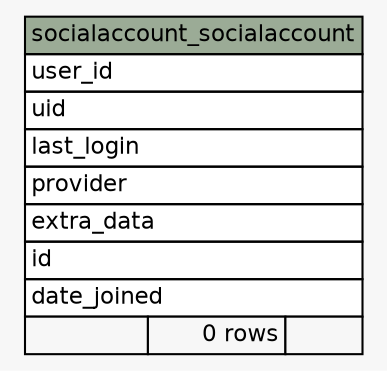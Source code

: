 // dot 2.34.0 on Mac OS X 10.9.1
// SchemaSpy rev Unknown
digraph "socialaccount_socialaccount" {
  graph [
    rankdir="RL"
    bgcolor="#f7f7f7"
    nodesep="0.18"
    ranksep="0.46"
    fontname="Helvetica"
    fontsize="11"
  ];
  node [
    fontname="Helvetica"
    fontsize="11"
    shape="plaintext"
  ];
  edge [
    arrowsize="0.8"
  ];
  "socialaccount_socialaccount" [
    label=<
    <TABLE BORDER="0" CELLBORDER="1" CELLSPACING="0" BGCOLOR="#ffffff">
      <TR><TD COLSPAN="3" BGCOLOR="#9bab96" ALIGN="CENTER">socialaccount_socialaccount</TD></TR>
      <TR><TD PORT="user_id" COLSPAN="3" ALIGN="LEFT">user_id</TD></TR>
      <TR><TD PORT="uid" COLSPAN="3" ALIGN="LEFT">uid</TD></TR>
      <TR><TD PORT="last_login" COLSPAN="3" ALIGN="LEFT">last_login</TD></TR>
      <TR><TD PORT="provider" COLSPAN="3" ALIGN="LEFT">provider</TD></TR>
      <TR><TD PORT="extra_data" COLSPAN="3" ALIGN="LEFT">extra_data</TD></TR>
      <TR><TD PORT="id" COLSPAN="3" ALIGN="LEFT">id</TD></TR>
      <TR><TD PORT="date_joined" COLSPAN="3" ALIGN="LEFT">date_joined</TD></TR>
      <TR><TD ALIGN="LEFT" BGCOLOR="#f7f7f7">  </TD><TD ALIGN="RIGHT" BGCOLOR="#f7f7f7">0 rows</TD><TD ALIGN="RIGHT" BGCOLOR="#f7f7f7">  </TD></TR>
    </TABLE>>
    URL="tables/socialaccount_socialaccount.html"
    tooltip="socialaccount_socialaccount"
  ];
}
